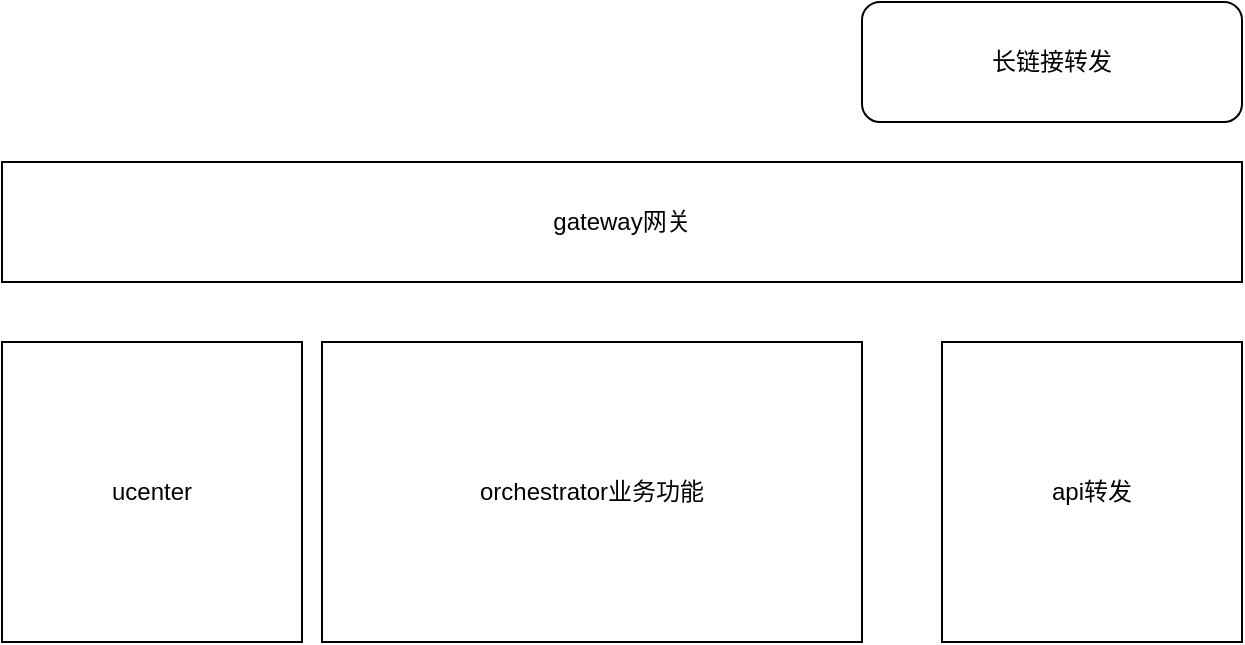 <mxfile version="10.6.6" type="github"><diagram id="IXzLP0DKxLVb-NtAQGm0" name="Page-1"><mxGraphModel dx="1329" dy="762" grid="1" gridSize="10" guides="1" tooltips="1" connect="1" arrows="1" fold="1" page="1" pageScale="1" pageWidth="827" pageHeight="1169" math="0" shadow="0"><root><mxCell id="0"/><mxCell id="1" parent="0"/><mxCell id="B6cnI5i0hza6-sGfksm3-1" value="gateway网关&lt;br&gt;" style="rounded=0;whiteSpace=wrap;html=1;" vertex="1" parent="1"><mxGeometry x="110" y="150" width="620" height="60" as="geometry"/></mxCell><mxCell id="B6cnI5i0hza6-sGfksm3-2" value="ucenter&lt;br&gt;" style="whiteSpace=wrap;html=1;aspect=fixed;" vertex="1" parent="1"><mxGeometry x="110" y="240" width="150" height="150" as="geometry"/></mxCell><mxCell id="B6cnI5i0hza6-sGfksm3-4" value="orchestrator业务功能" style="rounded=0;whiteSpace=wrap;html=1;" vertex="1" parent="1"><mxGeometry x="270" y="240" width="270" height="150" as="geometry"/></mxCell><mxCell id="B6cnI5i0hza6-sGfksm3-5" value="api转发&lt;br&gt;" style="whiteSpace=wrap;html=1;aspect=fixed;" vertex="1" parent="1"><mxGeometry x="580" y="240" width="150" height="150" as="geometry"/></mxCell><mxCell id="B6cnI5i0hza6-sGfksm3-6" value="长链接转发" style="rounded=1;whiteSpace=wrap;html=1;" vertex="1" parent="1"><mxGeometry x="540" y="70" width="190" height="60" as="geometry"/></mxCell></root></mxGraphModel></diagram></mxfile>